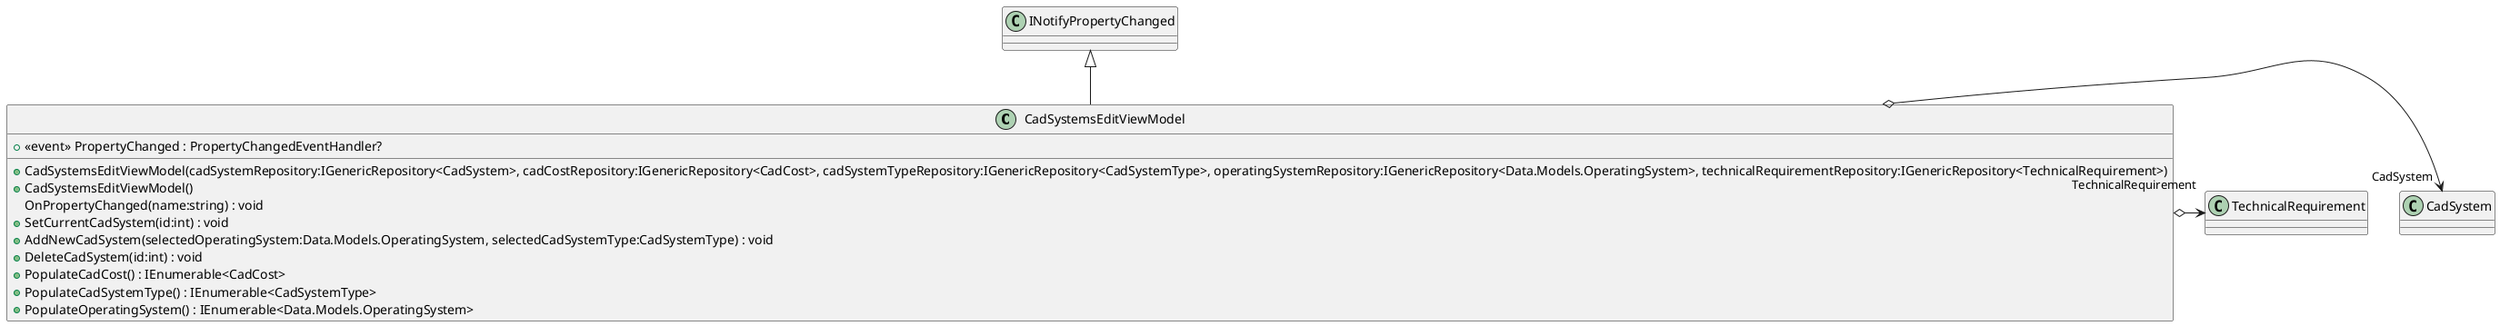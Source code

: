 @startuml
class CadSystemsEditViewModel {
    +  <<event>> PropertyChanged : PropertyChangedEventHandler? 
    + CadSystemsEditViewModel(cadSystemRepository:IGenericRepository<CadSystem>, cadCostRepository:IGenericRepository<CadCost>, cadSystemTypeRepository:IGenericRepository<CadSystemType>, operatingSystemRepository:IGenericRepository<Data.Models.OperatingSystem>, technicalRequirementRepository:IGenericRepository<TechnicalRequirement>)
    + CadSystemsEditViewModel()
    OnPropertyChanged(name:string) : void
    + SetCurrentCadSystem(id:int) : void
    + AddNewCadSystem(selectedOperatingSystem:Data.Models.OperatingSystem, selectedCadSystemType:CadSystemType) : void
    + DeleteCadSystem(id:int) : void
    + PopulateCadCost() : IEnumerable<CadCost>
    + PopulateCadSystemType() : IEnumerable<CadSystemType>
    + PopulateOperatingSystem() : IEnumerable<Data.Models.OperatingSystem>
}
INotifyPropertyChanged <|-- CadSystemsEditViewModel
CadSystemsEditViewModel o-> "CadSystem" CadSystem
CadSystemsEditViewModel o-> "TechnicalRequirement" TechnicalRequirement
@enduml

